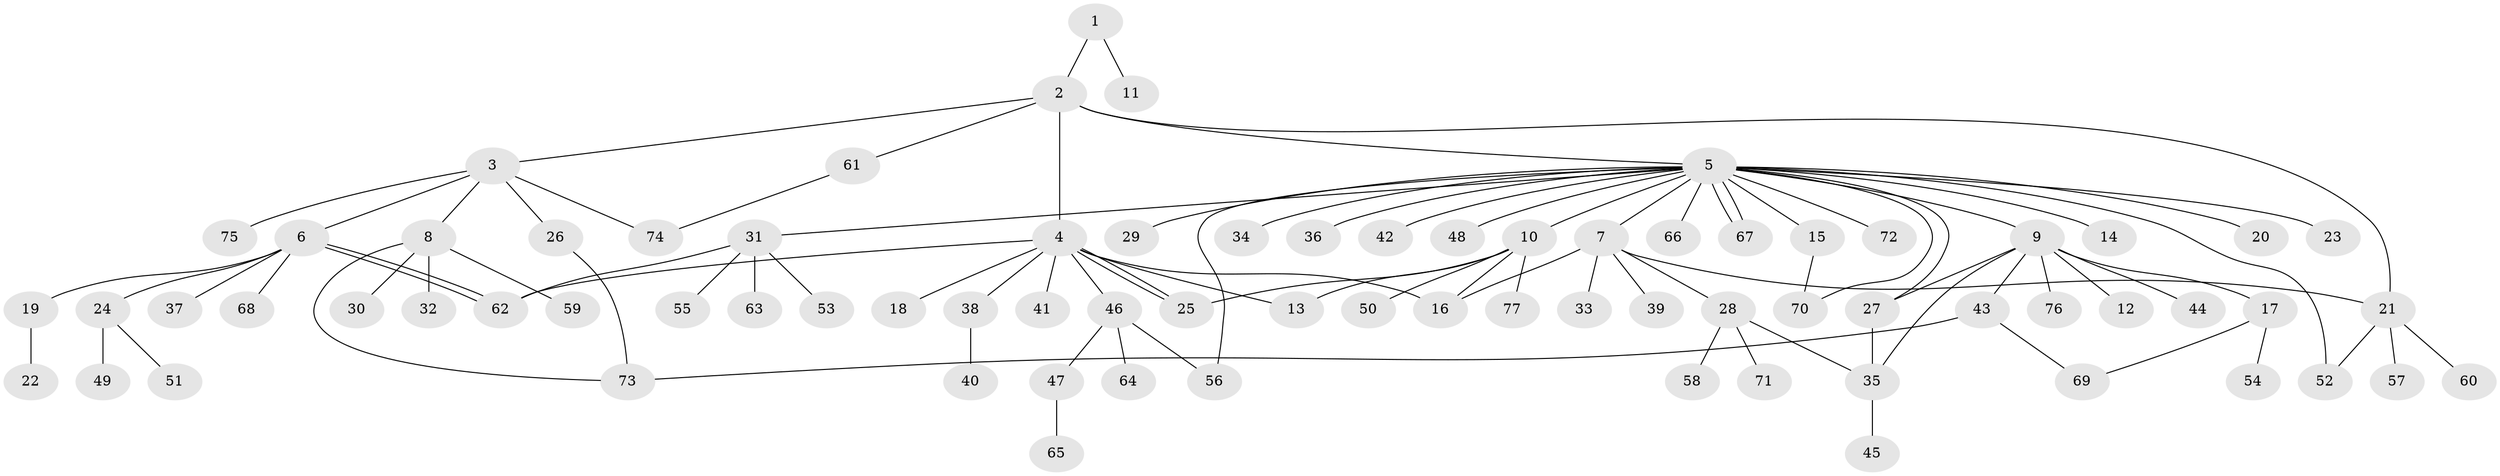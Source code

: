 // Generated by graph-tools (version 1.1) at 2025/49/03/09/25 03:49:46]
// undirected, 77 vertices, 96 edges
graph export_dot {
graph [start="1"]
  node [color=gray90,style=filled];
  1;
  2;
  3;
  4;
  5;
  6;
  7;
  8;
  9;
  10;
  11;
  12;
  13;
  14;
  15;
  16;
  17;
  18;
  19;
  20;
  21;
  22;
  23;
  24;
  25;
  26;
  27;
  28;
  29;
  30;
  31;
  32;
  33;
  34;
  35;
  36;
  37;
  38;
  39;
  40;
  41;
  42;
  43;
  44;
  45;
  46;
  47;
  48;
  49;
  50;
  51;
  52;
  53;
  54;
  55;
  56;
  57;
  58;
  59;
  60;
  61;
  62;
  63;
  64;
  65;
  66;
  67;
  68;
  69;
  70;
  71;
  72;
  73;
  74;
  75;
  76;
  77;
  1 -- 2;
  1 -- 11;
  2 -- 3;
  2 -- 4;
  2 -- 5;
  2 -- 21;
  2 -- 61;
  3 -- 6;
  3 -- 8;
  3 -- 26;
  3 -- 74;
  3 -- 75;
  4 -- 13;
  4 -- 16;
  4 -- 18;
  4 -- 25;
  4 -- 25;
  4 -- 38;
  4 -- 41;
  4 -- 46;
  4 -- 62;
  5 -- 7;
  5 -- 9;
  5 -- 10;
  5 -- 14;
  5 -- 15;
  5 -- 20;
  5 -- 23;
  5 -- 27;
  5 -- 29;
  5 -- 31;
  5 -- 34;
  5 -- 36;
  5 -- 42;
  5 -- 48;
  5 -- 52;
  5 -- 56;
  5 -- 66;
  5 -- 67;
  5 -- 67;
  5 -- 70;
  5 -- 72;
  6 -- 19;
  6 -- 24;
  6 -- 37;
  6 -- 62;
  6 -- 62;
  6 -- 68;
  7 -- 16;
  7 -- 21;
  7 -- 28;
  7 -- 33;
  7 -- 39;
  8 -- 30;
  8 -- 32;
  8 -- 59;
  8 -- 73;
  9 -- 12;
  9 -- 17;
  9 -- 27;
  9 -- 35;
  9 -- 43;
  9 -- 44;
  9 -- 76;
  10 -- 13;
  10 -- 16;
  10 -- 25;
  10 -- 50;
  10 -- 77;
  15 -- 70;
  17 -- 54;
  17 -- 69;
  19 -- 22;
  21 -- 52;
  21 -- 57;
  21 -- 60;
  24 -- 49;
  24 -- 51;
  26 -- 73;
  27 -- 35;
  28 -- 35;
  28 -- 58;
  28 -- 71;
  31 -- 53;
  31 -- 55;
  31 -- 62;
  31 -- 63;
  35 -- 45;
  38 -- 40;
  43 -- 69;
  43 -- 73;
  46 -- 47;
  46 -- 56;
  46 -- 64;
  47 -- 65;
  61 -- 74;
}
